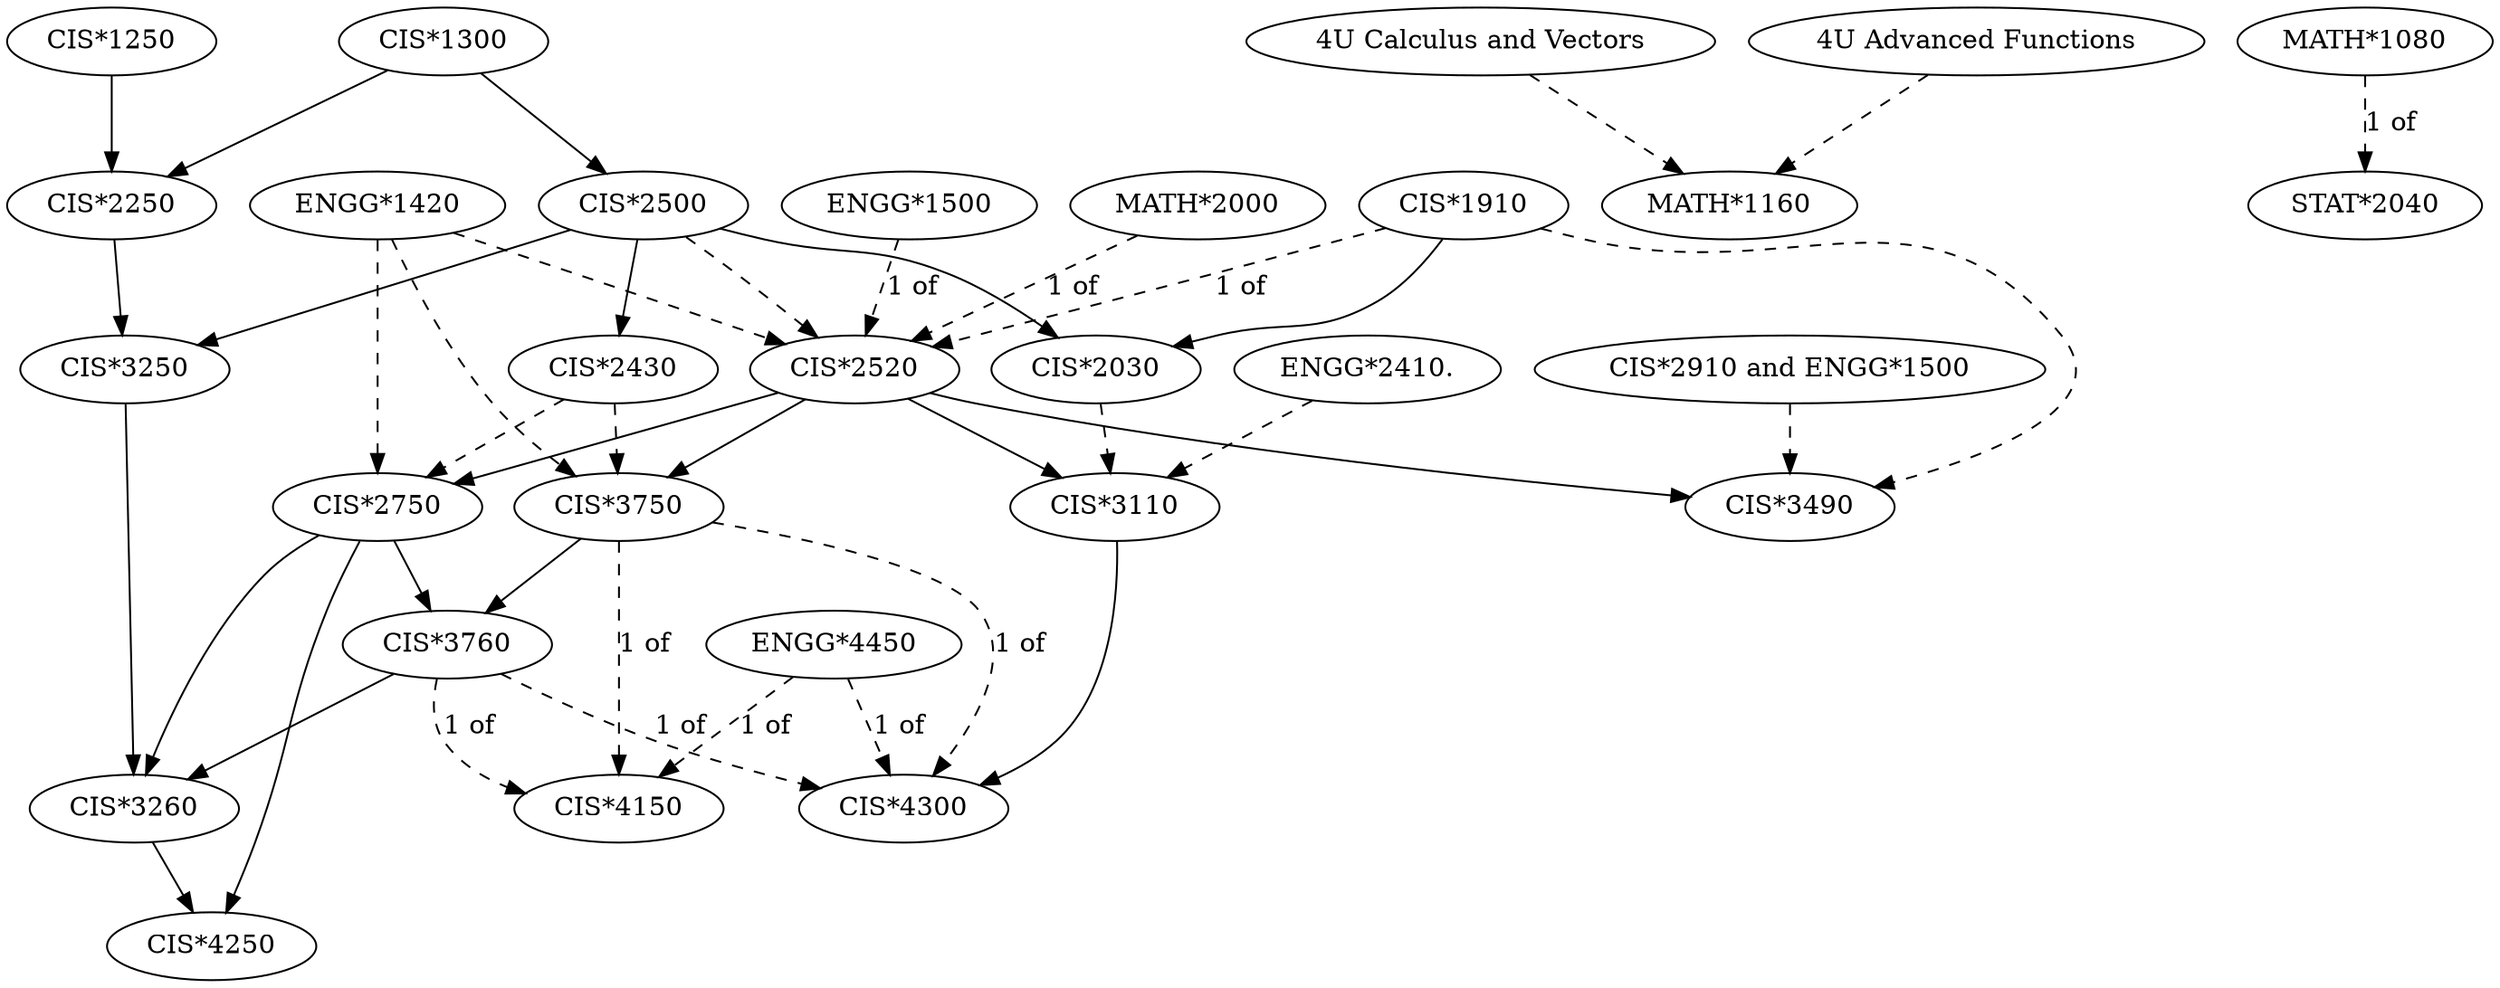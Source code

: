 digraph CourseMap {
"CIS*1250"
"CIS*1300"
"CIS*1910"
"CIS*2250"
"CIS*1250" -> "CIS*2250" [style=solid]
"CIS*1300" -> "CIS*2250" [style=solid]
"CIS*2500"
"CIS*1300" -> "CIS*2500" [style=solid]
"MATH*1160"
"4U Calculus and Vectors" -> "MATH*1160" [style=dashed]
"4U Advanced Functions" -> "MATH*1160" [style=dashed]
"CIS*2030"
"CIS*1910" -> "CIS*2030" [style=solid]
"CIS*2500" -> "CIS*2030" [style=solid]
"CIS*2430"
"CIS*2500" -> "CIS*2430" [style=solid]
"CIS*2520"
"CIS*2500" -> "CIS*2520" [style=dashed]
"ENGG*1420" -> "CIS*2520" [style=dashed]
"CIS*1910" -> "CIS*2520" [style=dashed] [label="1 of"]
"ENGG*1500" -> "CIS*2520" [style=dashed] [label="1 of"]
"MATH*2000" -> "CIS*2520" [style=dashed] [label="1 of"]
"CIS*3250"
"CIS*2250" -> "CIS*3250" [style=solid]
"CIS*2500" -> "CIS*3250" [style=solid]
"CIS*2750"
"CIS*2520" -> "CIS*2750" [style=solid]
"CIS*2430" -> "CIS*2750" [style=dashed]
"ENGG*1420" -> "CIS*2750" [style=dashed]
"CIS*3110"
"CIS*2520" -> "CIS*3110" [style=solid]
"CIS*2030" -> "CIS*3110" [style=dashed]
"ENGG*2410." -> "CIS*3110" [style=dashed]
"CIS*3490"
"CIS*1910" -> "CIS*3490" [style=dashed]
"CIS*2910 and ENGG*1500" -> "CIS*3490" [style=dashed]
"CIS*2520" -> "CIS*3490" [style=solid]
"CIS*3750"
"CIS*2520" -> "CIS*3750" [style=solid]
"CIS*2430" -> "CIS*3750" [style=dashed]
"ENGG*1420" -> "CIS*3750" [style=dashed]
"STAT*2040"
"MATH*1080" -> "STAT*2040" [style=dashed] [label="1 of"]
"CIS*3760"
"CIS*2750" -> "CIS*3760" [style=solid]
"CIS*3750" -> "CIS*3760" [style=solid]
"CIS*3260"
"CIS*2750" -> "CIS*3260" [style=solid]
"CIS*3250" -> "CIS*3260" [style=solid]
"CIS*3760" -> "CIS*3260" [style=solid]
"CIS*4150"
"CIS*3750" -> "CIS*4150" [style=dashed] [label="1 of"]
"CIS*3760" -> "CIS*4150" [style=dashed] [label="1 of"]
"ENGG*4450" -> "CIS*4150" [style=dashed] [label="1 of"]
"CIS*4300"
"CIS*3110" -> "CIS*4300" [style=solid]
"CIS*3750" -> "CIS*4300" [style=dashed] [label="1 of"]
"CIS*3760" -> "CIS*4300" [style=dashed] [label="1 of"]
"ENGG*4450" -> "CIS*4300" [style=dashed] [label="1 of"]
"CIS*4250"
"CIS*2750" -> "CIS*4250" [style=solid]
"CIS*3260" -> "CIS*4250" [style=solid]
}
